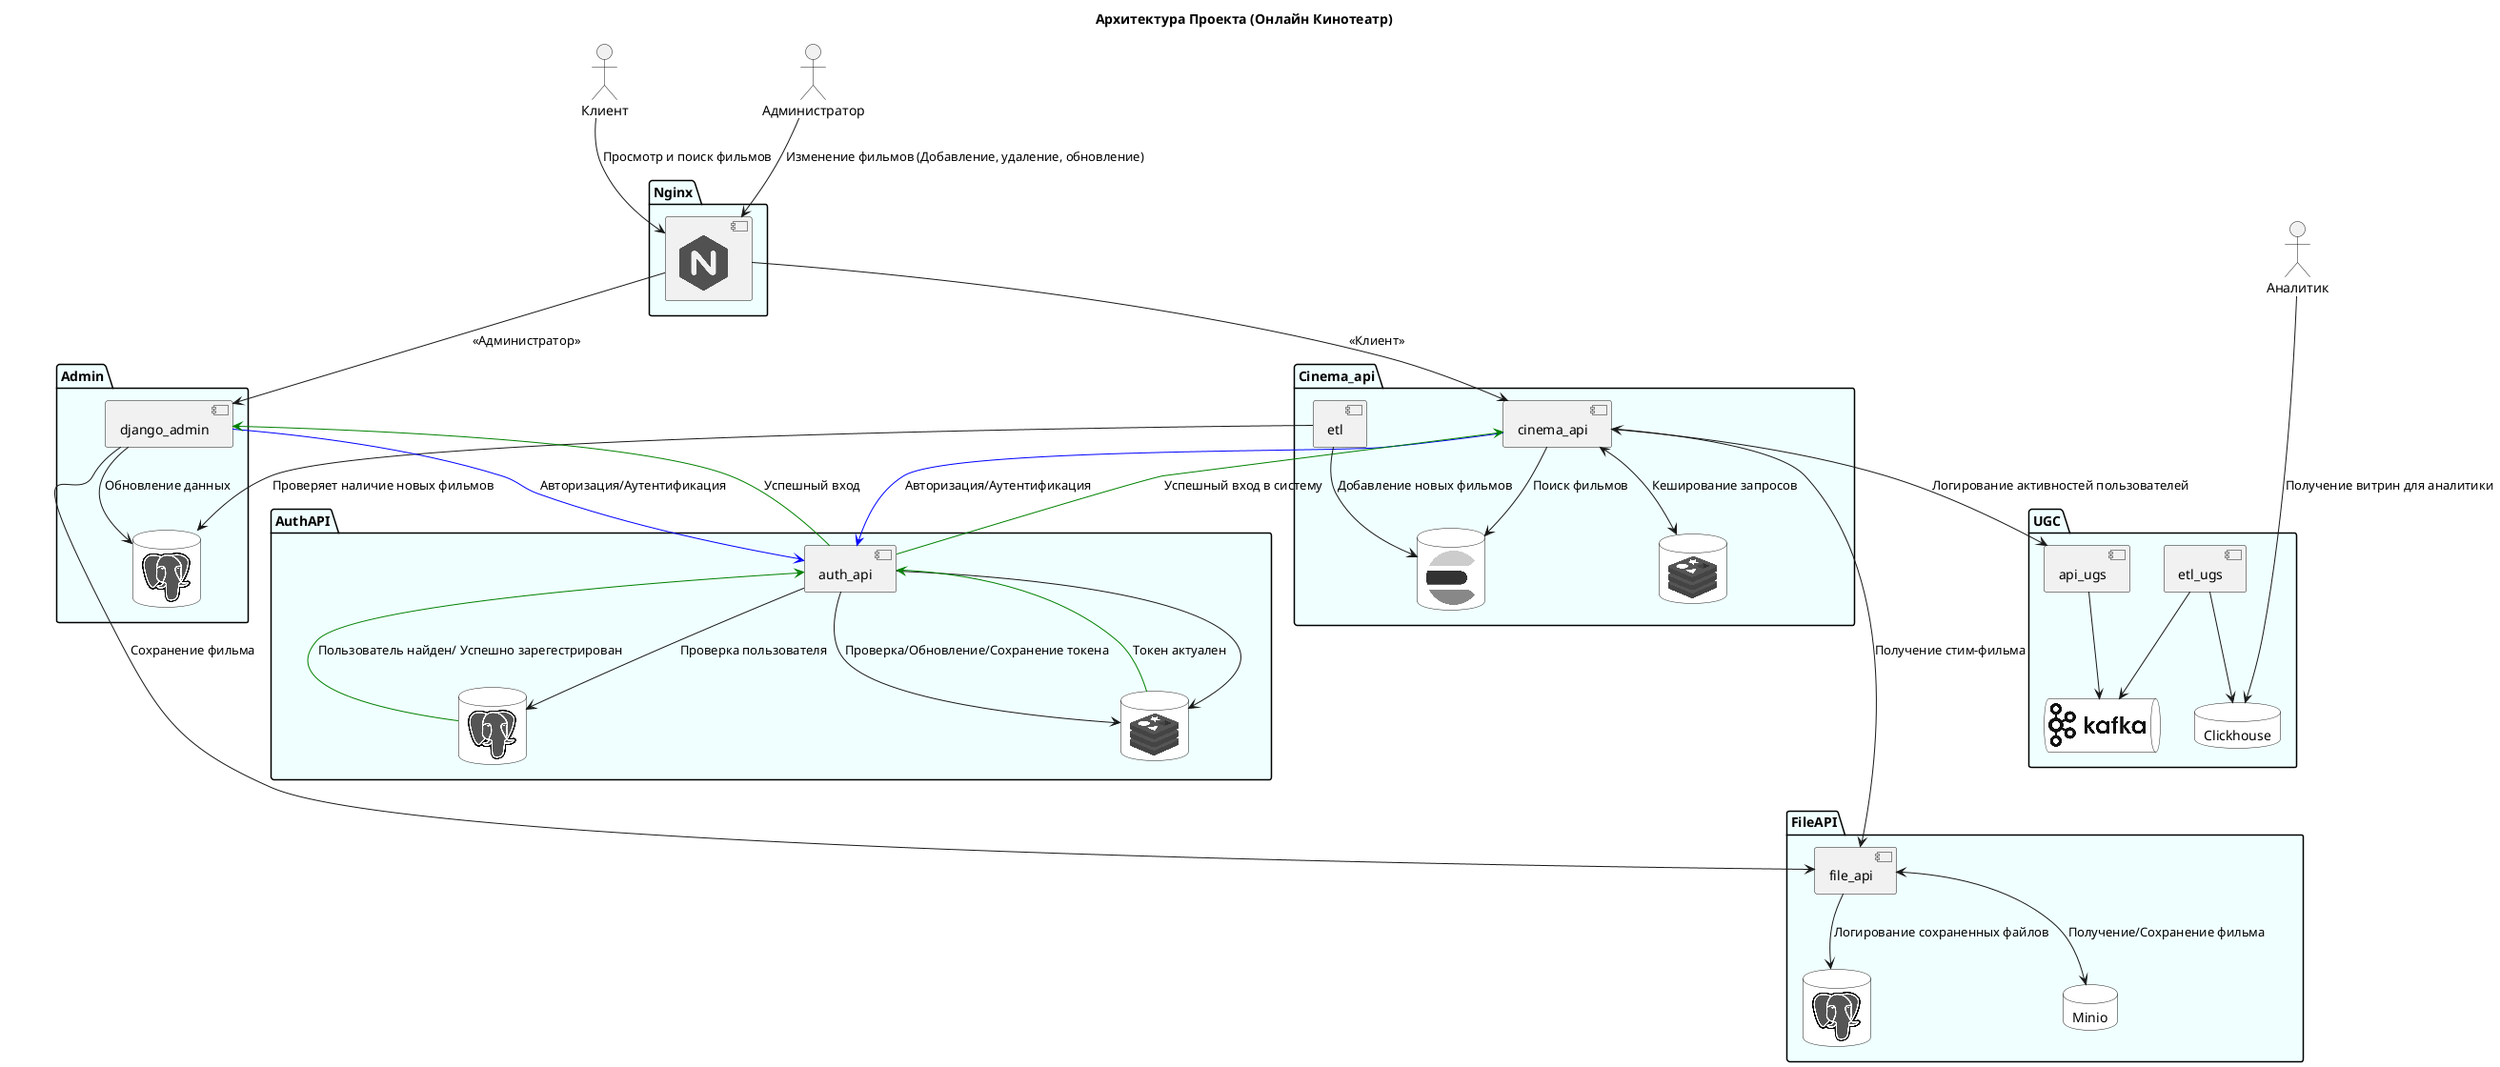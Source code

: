 @startuml
!include <logos/kafka>
!include <logos/nginx>
!include <logos/django>
!include <logos/postgresql>
!include <logos/elasticsearch>
!include <logos/redis>

title Архитектура Проекта (Онлайн Кинотеатр)

actor "Клиент"
actor "Аналитик"
actor "Администратор"

package Nginx {
    component "<$nginx>" as nginx 
}
package AuthAPI {
    [auth_api] 
    database "<$postgresql>" as auth_postgres #White
    database "<$redis>" as auth_redis #White
}
package Admin {
    [django_admin]
    database "<$postgresql>" as admin_postgres #White
}
package Cinema_api {
    [cinema_api] 
    'database "<$postgresql>" as cinema_postgres #White
    database "<$elasticsearch>" as cinema_elasticsearch #White
    database "<$redis>" as cinema_redis #White
    [etl]
}
package FileAPI {
    [file_api] 
    database "<$postgresql>" as file_postgresql #White
    database Minio #White
}
package UGC {
    [etl_ugs]
    [api_ugs]
    queue "<$kafka>" as Kafka #White
    database Clickhouse #White
}


[Клиент] --> [nginx]: Просмотр и поиск фильмов
[nginx] --> [cinema_api] : <<Клиент>>
[cinema_api] -[#blue]-> [auth_api]: Авторизация/Аутентификация
[auth_api] --> auth_postgres: Проверка пользователя
[auth_api] <-[#green] auth_postgres: Пользователь найден/ Успешно зарегестрирован
[auth_api] --> [auth_redis]: Проверка/Обновление/Сохранение токена
[auth_api] -> [auth_redis]
[auth_api] <-[#green] [auth_redis]: Токен актуален
[cinema_api] <-[#green]- [auth_api]: Успешный вход в систему
[cinema_api] <--> cinema_redis: Кеширование запросов
[cinema_api] --> cinema_elasticsearch: Поиск фильмов
[etl] --> admin_postgres: Проверяет наличие новых фильмов
[etl] --> cinema_elasticsearch: Добавление новых фильмов
[cinema_api] <----> file_api: Получение стим-фильма
[file_api] <--> Minio : Получение/Сохранение фильма
[file_api] --> [file_postgresql]: Логирование сохраненных файлов
[Администратор] --> [nginx]: Изменение фильмов (Добавление, удаление, обновление)
[nginx] --> [django_admin] : <<Администратор>>
[django_admin] -[#blue]-> [auth_api]: Авторизация/Аутентификация
[django_admin] <-[#green]- [auth_api]: Успешный вход
[django_admin] --> [admin_postgres]: Обновление данных
[django_admin] --> [file_api]: Сохранение фильма
[cinema_api] --> api_ugs : Логирование активностей пользователей
[api_ugs] --> Kafka
[etl_ugs] --> Kafka
[etl_ugs] --> Clickhouse
[Аналитик] ----> Clickhouse : Получение витрин для аналитики


skinparam PackageBackgroundColor Azure
@enduml